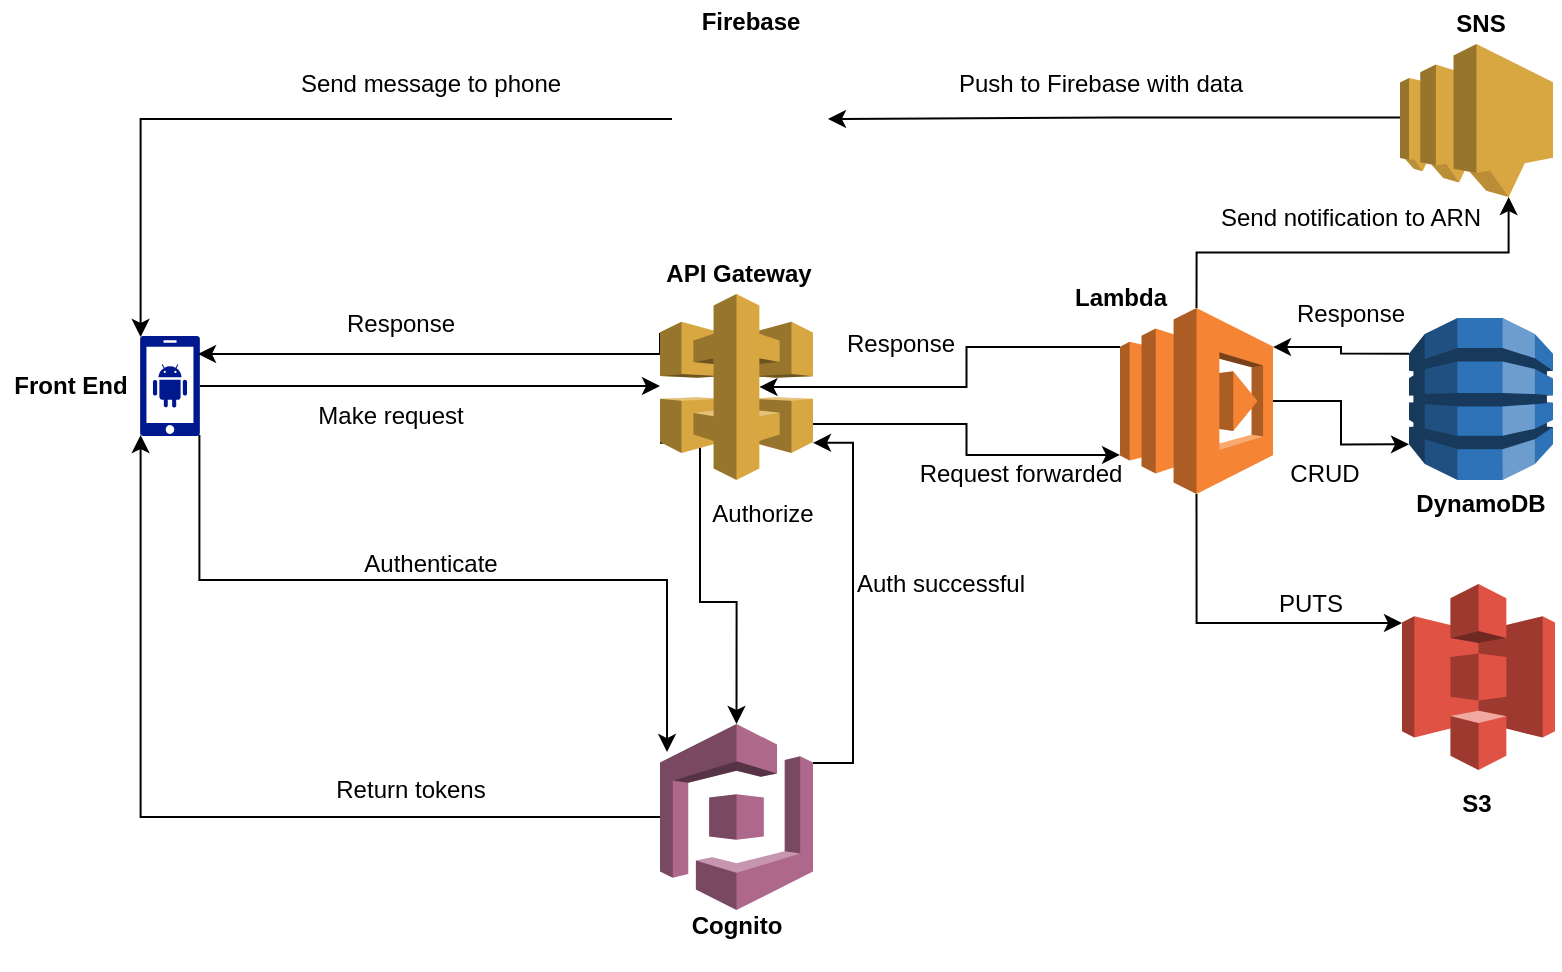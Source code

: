 <mxfile version="20.1.1" type="device"><diagram id="dwyxTxDwRuyCByYb2_Ma" name="Page-1"><mxGraphModel dx="1422" dy="1852" grid="1" gridSize="10" guides="1" tooltips="1" connect="1" arrows="1" fold="1" page="1" pageScale="1" pageWidth="850" pageHeight="1100" math="0" shadow="0"><root><mxCell id="0"/><mxCell id="1" parent="0"/><mxCell id="_gErArbm2qARKDL_-JOw-9" style="edgeStyle=orthogonalEdgeStyle;rounded=0;orthogonalLoop=1;jettySize=auto;html=1;exitX=0;exitY=0.5;exitDx=0;exitDy=0;exitPerimeter=0;entryX=0.01;entryY=0.99;entryDx=0;entryDy=0;entryPerimeter=0;" parent="1" source="_gErArbm2qARKDL_-JOw-1" target="_gErArbm2qARKDL_-JOw-2" edge="1"><mxGeometry relative="1" as="geometry"/></mxCell><mxCell id="_gErArbm2qARKDL_-JOw-22" style="edgeStyle=orthogonalEdgeStyle;rounded=0;orthogonalLoop=1;jettySize=auto;html=1;exitX=1;exitY=0.21;exitDx=0;exitDy=0;exitPerimeter=0;entryX=1;entryY=0.8;entryDx=0;entryDy=0;entryPerimeter=0;" parent="1" source="_gErArbm2qARKDL_-JOw-1" target="_gErArbm2qARKDL_-JOw-12" edge="1"><mxGeometry relative="1" as="geometry"/></mxCell><mxCell id="_gErArbm2qARKDL_-JOw-1" value="" style="outlineConnect=0;dashed=0;verticalLabelPosition=bottom;verticalAlign=top;align=center;html=1;shape=mxgraph.aws3.cognito;fillColor=#AD688B;gradientColor=none;" parent="1" vertex="1"><mxGeometry x="360" y="300" width="76.5" height="93" as="geometry"/></mxCell><mxCell id="_gErArbm2qARKDL_-JOw-8" style="edgeStyle=orthogonalEdgeStyle;rounded=0;orthogonalLoop=1;jettySize=auto;html=1;exitX=0.99;exitY=0.99;exitDx=0;exitDy=0;exitPerimeter=0;entryX=0.046;entryY=0.151;entryDx=0;entryDy=0;entryPerimeter=0;" parent="1" source="_gErArbm2qARKDL_-JOw-2" target="_gErArbm2qARKDL_-JOw-1" edge="1"><mxGeometry relative="1" as="geometry"/></mxCell><mxCell id="_gErArbm2qARKDL_-JOw-11" style="edgeStyle=orthogonalEdgeStyle;rounded=0;orthogonalLoop=1;jettySize=auto;html=1;exitX=1;exitY=0.5;exitDx=0;exitDy=0;exitPerimeter=0;" parent="1" source="_gErArbm2qARKDL_-JOw-2" edge="1"><mxGeometry relative="1" as="geometry"><mxPoint x="360" y="131" as="targetPoint"/></mxGeometry></mxCell><mxCell id="_gErArbm2qARKDL_-JOw-2" value="" style="aspect=fixed;pointerEvents=1;shadow=0;dashed=0;html=1;strokeColor=none;labelPosition=center;verticalLabelPosition=bottom;verticalAlign=top;align=center;fillColor=#00188D;shape=mxgraph.mscae.enterprise.android_phone" parent="1" vertex="1"><mxGeometry x="100" y="106" width="30" height="50" as="geometry"/></mxCell><mxCell id="_gErArbm2qARKDL_-JOw-19" style="edgeStyle=orthogonalEdgeStyle;rounded=0;orthogonalLoop=1;jettySize=auto;html=1;exitX=0.915;exitY=0.699;exitDx=0;exitDy=0;exitPerimeter=0;entryX=0;entryY=0.79;entryDx=0;entryDy=0;entryPerimeter=0;" parent="1" source="_gErArbm2qARKDL_-JOw-12" target="_gErArbm2qARKDL_-JOw-4" edge="1"><mxGeometry relative="1" as="geometry"/></mxCell><mxCell id="_gErArbm2qARKDL_-JOw-27" style="edgeStyle=orthogonalEdgeStyle;rounded=0;orthogonalLoop=1;jettySize=auto;html=1;exitX=0;exitY=0.22;exitDx=0;exitDy=0;exitPerimeter=0;entryX=1;entryY=0.21;entryDx=0;entryDy=0;entryPerimeter=0;" parent="1" source="_gErArbm2qARKDL_-JOw-25" target="_gErArbm2qARKDL_-JOw-4" edge="1"><mxGeometry relative="1" as="geometry"/></mxCell><mxCell id="_gErArbm2qARKDL_-JOw-29" style="edgeStyle=orthogonalEdgeStyle;rounded=0;orthogonalLoop=1;jettySize=auto;html=1;exitX=0.5;exitY=1;exitDx=0;exitDy=0;exitPerimeter=0;entryX=0;entryY=0.21;entryDx=0;entryDy=0;entryPerimeter=0;" parent="1" source="_gErArbm2qARKDL_-JOw-4" target="_gErArbm2qARKDL_-JOw-6" edge="1"><mxGeometry relative="1" as="geometry"/></mxCell><mxCell id="_gErArbm2qARKDL_-JOw-30" style="edgeStyle=orthogonalEdgeStyle;rounded=0;orthogonalLoop=1;jettySize=auto;html=1;exitX=0.5;exitY=0;exitDx=0;exitDy=0;exitPerimeter=0;entryX=0.71;entryY=1;entryDx=0;entryDy=0;entryPerimeter=0;" parent="1" source="_gErArbm2qARKDL_-JOw-4" target="_gErArbm2qARKDL_-JOw-7" edge="1"><mxGeometry relative="1" as="geometry"/></mxCell><mxCell id="_gErArbm2qARKDL_-JOw-4" value="" style="outlineConnect=0;dashed=0;verticalLabelPosition=bottom;verticalAlign=top;align=center;html=1;shape=mxgraph.aws3.lambda;fillColor=#F58534;gradientColor=none;" parent="1" vertex="1"><mxGeometry x="590" y="92" width="76.5" height="93" as="geometry"/></mxCell><mxCell id="_gErArbm2qARKDL_-JOw-6" value="" style="outlineConnect=0;dashed=0;verticalLabelPosition=bottom;verticalAlign=top;align=center;html=1;shape=mxgraph.aws3.s3;fillColor=#E05243;gradientColor=none;" parent="1" vertex="1"><mxGeometry x="731" y="230" width="76.5" height="93" as="geometry"/></mxCell><mxCell id="_gErArbm2qARKDL_-JOw-44" style="edgeStyle=orthogonalEdgeStyle;rounded=0;orthogonalLoop=1;jettySize=auto;html=1;exitX=0;exitY=0.48;exitDx=0;exitDy=0;exitPerimeter=0;entryX=1;entryY=0.5;entryDx=0;entryDy=0;" parent="1" source="_gErArbm2qARKDL_-JOw-7" target="_gErArbm2qARKDL_-JOw-42" edge="1"><mxGeometry relative="1" as="geometry"/></mxCell><mxCell id="_gErArbm2qARKDL_-JOw-7" value="" style="outlineConnect=0;dashed=0;verticalLabelPosition=bottom;verticalAlign=top;align=center;html=1;shape=mxgraph.aws3.sns;fillColor=#D9A741;gradientColor=none;" parent="1" vertex="1"><mxGeometry x="730" y="-40" width="76.5" height="76.5" as="geometry"/></mxCell><mxCell id="_gErArbm2qARKDL_-JOw-13" style="edgeStyle=orthogonalEdgeStyle;rounded=0;orthogonalLoop=1;jettySize=auto;html=1;exitX=0;exitY=0.21;exitDx=0;exitDy=0;exitPerimeter=0;entryX=0.967;entryY=0.18;entryDx=0;entryDy=0;entryPerimeter=0;" parent="1" source="_gErArbm2qARKDL_-JOw-12" target="_gErArbm2qARKDL_-JOw-2" edge="1"><mxGeometry relative="1" as="geometry"><Array as="points"><mxPoint x="360" y="115"/></Array></mxGeometry></mxCell><mxCell id="_gErArbm2qARKDL_-JOw-18" style="edgeStyle=orthogonalEdgeStyle;rounded=0;orthogonalLoop=1;jettySize=auto;html=1;exitX=0;exitY=0.21;exitDx=0;exitDy=0;exitPerimeter=0;entryX=0.65;entryY=0.5;entryDx=0;entryDy=0;entryPerimeter=0;" parent="1" source="_gErArbm2qARKDL_-JOw-4" target="_gErArbm2qARKDL_-JOw-12" edge="1"><mxGeometry relative="1" as="geometry"/></mxCell><mxCell id="_gErArbm2qARKDL_-JOw-20" style="edgeStyle=orthogonalEdgeStyle;rounded=0;orthogonalLoop=1;jettySize=auto;html=1;exitX=0;exitY=0.8;exitDx=0;exitDy=0;exitPerimeter=0;entryX=0.5;entryY=0;entryDx=0;entryDy=0;entryPerimeter=0;" parent="1" source="_gErArbm2qARKDL_-JOw-12" target="_gErArbm2qARKDL_-JOw-1" edge="1"><mxGeometry relative="1" as="geometry"><Array as="points"><mxPoint x="380" y="159"/><mxPoint x="380" y="239"/><mxPoint x="398" y="239"/></Array></mxGeometry></mxCell><mxCell id="_gErArbm2qARKDL_-JOw-12" value="" style="outlineConnect=0;dashed=0;verticalLabelPosition=bottom;verticalAlign=top;align=center;html=1;shape=mxgraph.aws3.api_gateway;fillColor=#D9A741;gradientColor=none;" parent="1" vertex="1"><mxGeometry x="360" y="85" width="76.5" height="93" as="geometry"/></mxCell><mxCell id="_gErArbm2qARKDL_-JOw-28" style="edgeStyle=orthogonalEdgeStyle;rounded=0;orthogonalLoop=1;jettySize=auto;html=1;entryX=0;entryY=0.78;entryDx=0;entryDy=0;entryPerimeter=0;" parent="1" source="_gErArbm2qARKDL_-JOw-4" target="_gErArbm2qARKDL_-JOw-25" edge="1"><mxGeometry relative="1" as="geometry"/></mxCell><mxCell id="_gErArbm2qARKDL_-JOw-25" value="" style="outlineConnect=0;dashed=0;verticalLabelPosition=bottom;verticalAlign=top;align=center;html=1;shape=mxgraph.aws3.dynamo_db;fillColor=#2E73B8;gradientColor=none;" parent="1" vertex="1"><mxGeometry x="734.5" y="97" width="72" height="81" as="geometry"/></mxCell><mxCell id="_gErArbm2qARKDL_-JOw-31" value="&lt;div&gt;&lt;b&gt;Cognito&lt;/b&gt;&lt;/div&gt;&lt;div&gt;&lt;b&gt;&lt;br&gt;&lt;/b&gt;&lt;/div&gt;" style="text;html=1;align=center;verticalAlign=middle;resizable=0;points=[];autosize=1;" parent="1" vertex="1"><mxGeometry x="368.25" y="393" width="60" height="30" as="geometry"/></mxCell><mxCell id="_gErArbm2qARKDL_-JOw-32" value="&lt;div&gt;&lt;b&gt;API Gateway&lt;/b&gt;&lt;/div&gt;&lt;div&gt;&lt;b&gt;&lt;br&gt;&lt;/b&gt;&lt;/div&gt;" style="text;html=1;align=center;verticalAlign=middle;resizable=0;points=[];autosize=1;" parent="1" vertex="1"><mxGeometry x="354" y="67" width="90" height="30" as="geometry"/></mxCell><mxCell id="_gErArbm2qARKDL_-JOw-33" value="&lt;b&gt;Front End&lt;/b&gt;" style="text;html=1;align=center;verticalAlign=middle;resizable=0;points=[];autosize=1;" parent="1" vertex="1"><mxGeometry x="30" y="121" width="70" height="20" as="geometry"/></mxCell><mxCell id="_gErArbm2qARKDL_-JOw-34" value="&lt;b&gt;S3&lt;/b&gt;" style="text;html=1;align=center;verticalAlign=middle;resizable=0;points=[];autosize=1;" parent="1" vertex="1"><mxGeometry x="753" y="330" width="30" height="20" as="geometry"/></mxCell><mxCell id="_gErArbm2qARKDL_-JOw-35" value="PUTS" style="text;html=1;align=center;verticalAlign=middle;resizable=0;points=[];autosize=1;" parent="1" vertex="1"><mxGeometry x="660" y="230" width="50" height="20" as="geometry"/></mxCell><mxCell id="_gErArbm2qARKDL_-JOw-38" value="CRUD" style="text;html=1;align=center;verticalAlign=middle;resizable=0;points=[];autosize=1;" parent="1" vertex="1"><mxGeometry x="666.5" y="165" width="50" height="20" as="geometry"/></mxCell><mxCell id="_gErArbm2qARKDL_-JOw-39" value="Response" style="text;html=1;align=center;verticalAlign=middle;resizable=0;points=[];autosize=1;" parent="1" vertex="1"><mxGeometry x="670" y="85" width="70" height="20" as="geometry"/></mxCell><mxCell id="_gErArbm2qARKDL_-JOw-40" value="&lt;b&gt;Lambda&lt;/b&gt;" style="text;html=1;align=center;verticalAlign=middle;resizable=0;points=[];autosize=1;" parent="1" vertex="1"><mxGeometry x="560" y="77" width="60" height="20" as="geometry"/></mxCell><mxCell id="_gErArbm2qARKDL_-JOw-41" value="&lt;b&gt;SNS&lt;/b&gt;" style="text;html=1;align=center;verticalAlign=middle;resizable=0;points=[];autosize=1;" parent="1" vertex="1"><mxGeometry x="750" y="-60" width="40" height="20" as="geometry"/></mxCell><mxCell id="_gErArbm2qARKDL_-JOw-43" style="edgeStyle=orthogonalEdgeStyle;rounded=0;orthogonalLoop=1;jettySize=auto;html=1;exitX=0;exitY=0.5;exitDx=0;exitDy=0;entryX=0.01;entryY=0.01;entryDx=0;entryDy=0;entryPerimeter=0;" parent="1" source="_gErArbm2qARKDL_-JOw-42" target="_gErArbm2qARKDL_-JOw-2" edge="1"><mxGeometry relative="1" as="geometry"/></mxCell><mxCell id="_gErArbm2qARKDL_-JOw-42" value="" style="shape=image;html=1;verticalAlign=top;verticalLabelPosition=bottom;labelBackgroundColor=#ffffff;imageAspect=0;aspect=fixed;image=https://cdn4.iconfinder.com/data/icons/google-i-o-2016/512/google_firebase-128.png" parent="1" vertex="1"><mxGeometry x="366" y="-41.5" width="78" height="78" as="geometry"/></mxCell><mxCell id="_gErArbm2qARKDL_-JOw-45" value="&lt;b&gt;Firebase&lt;/b&gt;" style="text;html=1;align=center;verticalAlign=middle;resizable=0;points=[];autosize=1;" parent="1" vertex="1"><mxGeometry x="375" y="-61.5" width="60" height="20" as="geometry"/></mxCell><mxCell id="_gErArbm2qARKDL_-JOw-46" value="Push to Firebase with data" style="text;html=1;align=center;verticalAlign=middle;resizable=0;points=[];autosize=1;" parent="1" vertex="1"><mxGeometry x="500" y="-30" width="160" height="20" as="geometry"/></mxCell><mxCell id="_gErArbm2qARKDL_-JOw-47" value="Send message to phone" style="text;html=1;align=center;verticalAlign=middle;resizable=0;points=[];autosize=1;" parent="1" vertex="1"><mxGeometry x="170" y="-30" width="150" height="20" as="geometry"/></mxCell><mxCell id="_gErArbm2qARKDL_-JOw-48" value="Authenticate" style="text;html=1;align=center;verticalAlign=middle;resizable=0;points=[];autosize=1;" parent="1" vertex="1"><mxGeometry x="205" y="210" width="80" height="20" as="geometry"/></mxCell><mxCell id="_gErArbm2qARKDL_-JOw-49" value="Return tokens" style="text;html=1;align=center;verticalAlign=middle;resizable=0;points=[];autosize=1;" parent="1" vertex="1"><mxGeometry x="190" y="323" width="90" height="20" as="geometry"/></mxCell><mxCell id="_gErArbm2qARKDL_-JOw-50" value="Make request" style="text;html=1;align=center;verticalAlign=middle;resizable=0;points=[];autosize=1;" parent="1" vertex="1"><mxGeometry x="180" y="136" width="90" height="20" as="geometry"/></mxCell><mxCell id="_gErArbm2qARKDL_-JOw-51" value="Authorize" style="text;html=1;align=center;verticalAlign=middle;resizable=0;points=[];autosize=1;" parent="1" vertex="1"><mxGeometry x="376" y="185" width="70" height="20" as="geometry"/></mxCell><mxCell id="_gErArbm2qARKDL_-JOw-52" value="Auth successful" style="text;html=1;align=center;verticalAlign=middle;resizable=0;points=[];autosize=1;" parent="1" vertex="1"><mxGeometry x="450" y="220" width="100" height="20" as="geometry"/></mxCell><mxCell id="_gErArbm2qARKDL_-JOw-53" value="Request forwarded" style="text;html=1;align=center;verticalAlign=middle;resizable=0;points=[];autosize=1;" parent="1" vertex="1"><mxGeometry x="480" y="165" width="120" height="20" as="geometry"/></mxCell><mxCell id="_gErArbm2qARKDL_-JOw-54" value="&lt;b&gt;DynamoDB&lt;/b&gt;" style="text;html=1;align=center;verticalAlign=middle;resizable=0;points=[];autosize=1;" parent="1" vertex="1"><mxGeometry x="730" y="180" width="80" height="20" as="geometry"/></mxCell><mxCell id="_gErArbm2qARKDL_-JOw-55" value="Response" style="text;html=1;align=center;verticalAlign=middle;resizable=0;points=[];autosize=1;" parent="1" vertex="1"><mxGeometry x="445" y="100" width="70" height="20" as="geometry"/></mxCell><mxCell id="_gErArbm2qARKDL_-JOw-56" value="Response" style="text;html=1;align=center;verticalAlign=middle;resizable=0;points=[];autosize=1;" parent="1" vertex="1"><mxGeometry x="195" y="90" width="70" height="20" as="geometry"/></mxCell><mxCell id="_gErArbm2qARKDL_-JOw-57" value="Send notification to ARN" style="text;html=1;align=center;verticalAlign=middle;resizable=0;points=[];autosize=1;" parent="1" vertex="1"><mxGeometry x="630" y="36.5" width="150" height="20" as="geometry"/></mxCell></root></mxGraphModel></diagram></mxfile>